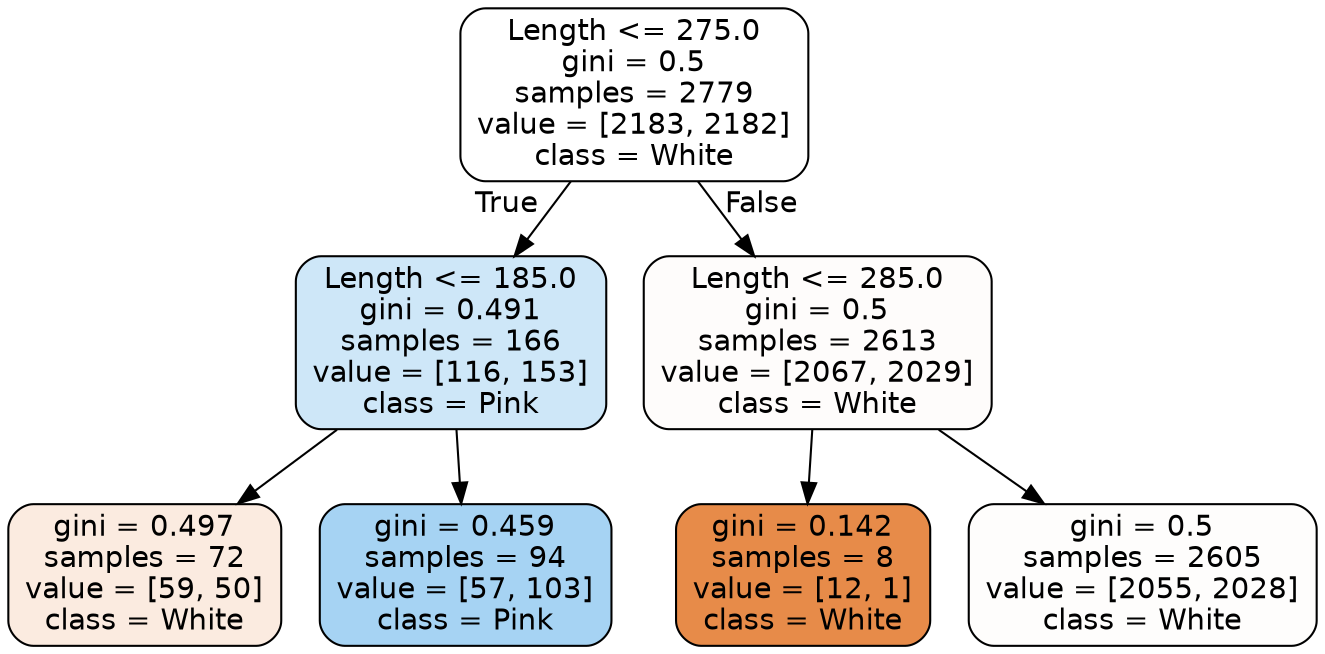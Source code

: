 digraph Tree {
node [shape=box, style="filled, rounded", color="black", fontname=helvetica] ;
edge [fontname=helvetica] ;
0 [label="Length <= 275.0\ngini = 0.5\nsamples = 2779\nvalue = [2183, 2182]\nclass = White", fillcolor="#e5813900"] ;
1 [label="Length <= 185.0\ngini = 0.491\nsamples = 166\nvalue = [116, 153]\nclass = Pink", fillcolor="#399de53e"] ;
0 -> 1 [labeldistance=2.5, labelangle=45, headlabel="True"] ;
2 [label="gini = 0.497\nsamples = 72\nvalue = [59, 50]\nclass = White", fillcolor="#e5813927"] ;
1 -> 2 ;
3 [label="gini = 0.459\nsamples = 94\nvalue = [57, 103]\nclass = Pink", fillcolor="#399de572"] ;
1 -> 3 ;
4 [label="Length <= 285.0\ngini = 0.5\nsamples = 2613\nvalue = [2067, 2029]\nclass = White", fillcolor="#e5813905"] ;
0 -> 4 [labeldistance=2.5, labelangle=-45, headlabel="False"] ;
5 [label="gini = 0.142\nsamples = 8\nvalue = [12, 1]\nclass = White", fillcolor="#e58139ea"] ;
4 -> 5 ;
6 [label="gini = 0.5\nsamples = 2605\nvalue = [2055, 2028]\nclass = White", fillcolor="#e5813903"] ;
4 -> 6 ;
}